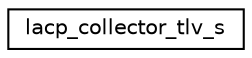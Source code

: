 digraph G
{
  edge [fontname="Helvetica",fontsize="10",labelfontname="Helvetica",labelfontsize="10"];
  node [fontname="Helvetica",fontsize="10",shape=record];
  rankdir="LR";
  Node1 [label="lacp_collector_tlv_s",height=0.2,width=0.4,color="black", fillcolor="white", style="filled",URL="$structlacp__collector__tlv__s.html"];
}
